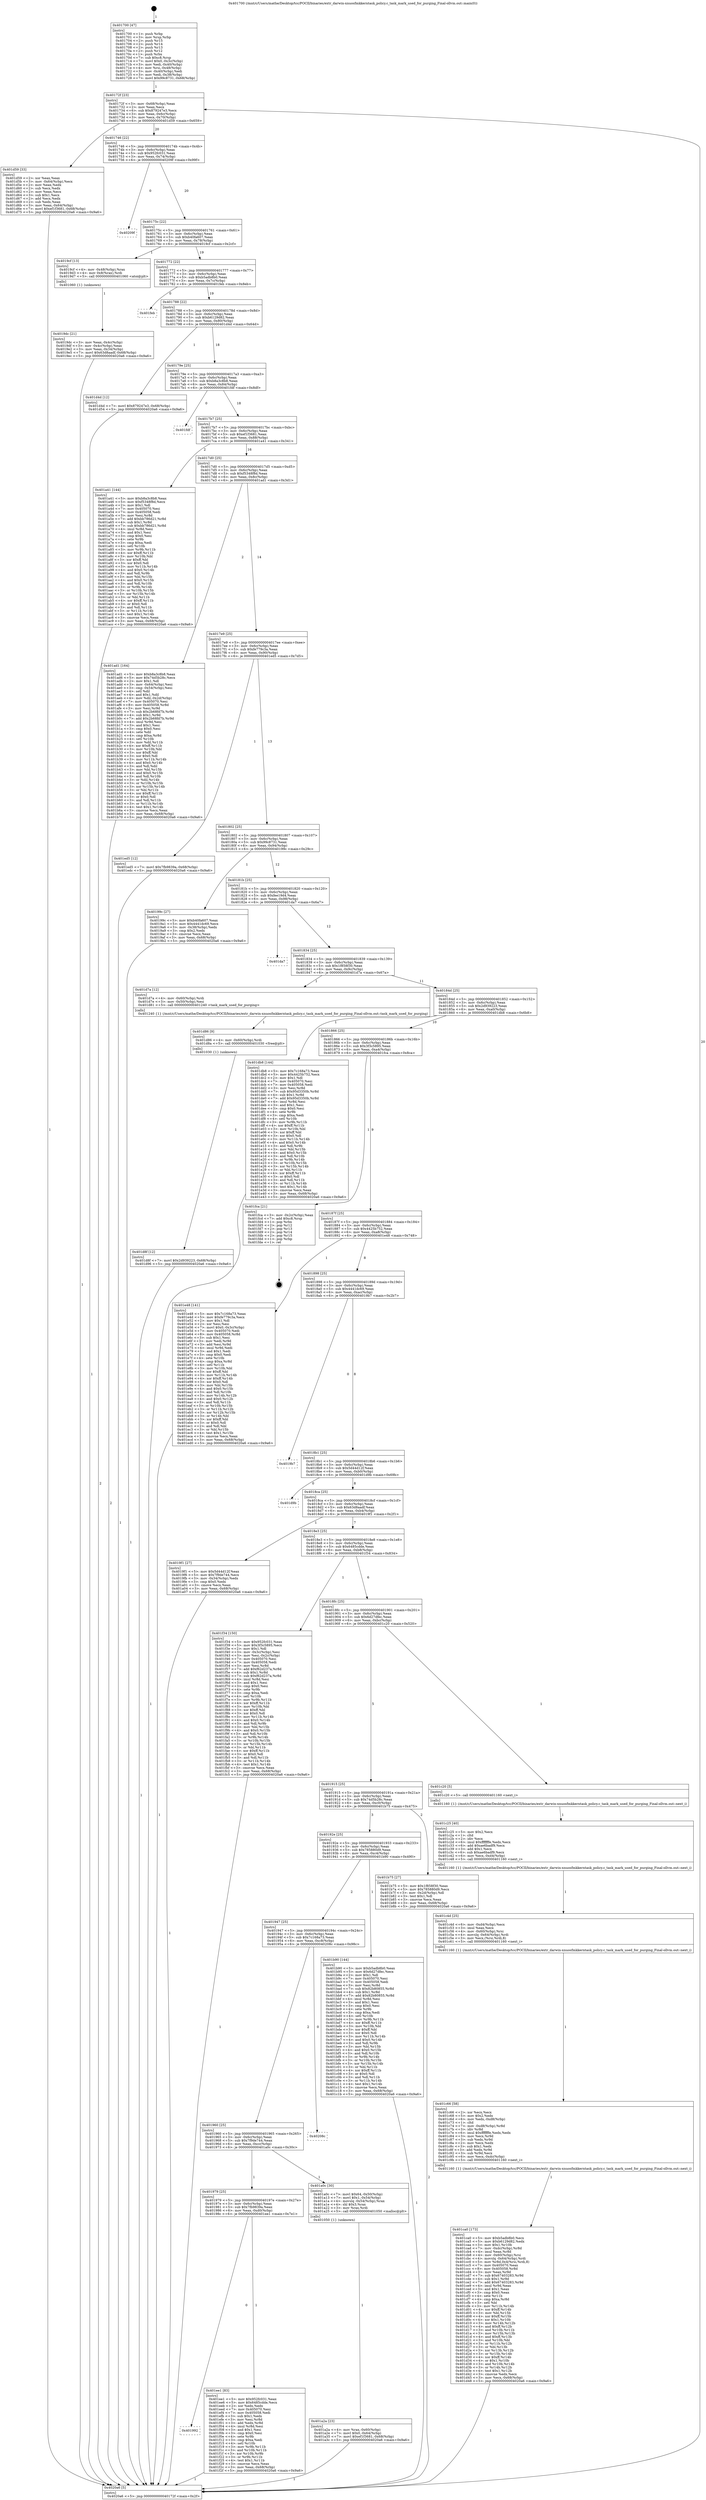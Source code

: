 digraph "0x401700" {
  label = "0x401700 (/mnt/c/Users/mathe/Desktop/tcc/POCII/binaries/extr_darwin-xnuosfmkkerntask_policy.c_task_mark_used_for_purging_Final-ollvm.out::main(0))"
  labelloc = "t"
  node[shape=record]

  Entry [label="",width=0.3,height=0.3,shape=circle,fillcolor=black,style=filled]
  "0x40172f" [label="{
     0x40172f [23]\l
     | [instrs]\l
     &nbsp;&nbsp;0x40172f \<+3\>: mov -0x68(%rbp),%eax\l
     &nbsp;&nbsp;0x401732 \<+2\>: mov %eax,%ecx\l
     &nbsp;&nbsp;0x401734 \<+6\>: sub $0x879247e3,%ecx\l
     &nbsp;&nbsp;0x40173a \<+3\>: mov %eax,-0x6c(%rbp)\l
     &nbsp;&nbsp;0x40173d \<+3\>: mov %ecx,-0x70(%rbp)\l
     &nbsp;&nbsp;0x401740 \<+6\>: je 0000000000401d59 \<main+0x659\>\l
  }"]
  "0x401d59" [label="{
     0x401d59 [33]\l
     | [instrs]\l
     &nbsp;&nbsp;0x401d59 \<+2\>: xor %eax,%eax\l
     &nbsp;&nbsp;0x401d5b \<+3\>: mov -0x64(%rbp),%ecx\l
     &nbsp;&nbsp;0x401d5e \<+2\>: mov %eax,%edx\l
     &nbsp;&nbsp;0x401d60 \<+2\>: sub %ecx,%edx\l
     &nbsp;&nbsp;0x401d62 \<+2\>: mov %eax,%ecx\l
     &nbsp;&nbsp;0x401d64 \<+3\>: sub $0x1,%ecx\l
     &nbsp;&nbsp;0x401d67 \<+2\>: add %ecx,%edx\l
     &nbsp;&nbsp;0x401d69 \<+2\>: sub %edx,%eax\l
     &nbsp;&nbsp;0x401d6b \<+3\>: mov %eax,-0x64(%rbp)\l
     &nbsp;&nbsp;0x401d6e \<+7\>: movl $0xef1f3681,-0x68(%rbp)\l
     &nbsp;&nbsp;0x401d75 \<+5\>: jmp 00000000004020a6 \<main+0x9a6\>\l
  }"]
  "0x401746" [label="{
     0x401746 [22]\l
     | [instrs]\l
     &nbsp;&nbsp;0x401746 \<+5\>: jmp 000000000040174b \<main+0x4b\>\l
     &nbsp;&nbsp;0x40174b \<+3\>: mov -0x6c(%rbp),%eax\l
     &nbsp;&nbsp;0x40174e \<+5\>: sub $0x952fc031,%eax\l
     &nbsp;&nbsp;0x401753 \<+3\>: mov %eax,-0x74(%rbp)\l
     &nbsp;&nbsp;0x401756 \<+6\>: je 000000000040209f \<main+0x99f\>\l
  }"]
  Exit [label="",width=0.3,height=0.3,shape=circle,fillcolor=black,style=filled,peripheries=2]
  "0x40209f" [label="{
     0x40209f\l
  }", style=dashed]
  "0x40175c" [label="{
     0x40175c [22]\l
     | [instrs]\l
     &nbsp;&nbsp;0x40175c \<+5\>: jmp 0000000000401761 \<main+0x61\>\l
     &nbsp;&nbsp;0x401761 \<+3\>: mov -0x6c(%rbp),%eax\l
     &nbsp;&nbsp;0x401764 \<+5\>: sub $0xb40fa607,%eax\l
     &nbsp;&nbsp;0x401769 \<+3\>: mov %eax,-0x78(%rbp)\l
     &nbsp;&nbsp;0x40176c \<+6\>: je 00000000004019cf \<main+0x2cf\>\l
  }"]
  "0x401992" [label="{
     0x401992\l
  }", style=dashed]
  "0x4019cf" [label="{
     0x4019cf [13]\l
     | [instrs]\l
     &nbsp;&nbsp;0x4019cf \<+4\>: mov -0x48(%rbp),%rax\l
     &nbsp;&nbsp;0x4019d3 \<+4\>: mov 0x8(%rax),%rdi\l
     &nbsp;&nbsp;0x4019d7 \<+5\>: call 0000000000401060 \<atoi@plt\>\l
     | [calls]\l
     &nbsp;&nbsp;0x401060 \{1\} (unknown)\l
  }"]
  "0x401772" [label="{
     0x401772 [22]\l
     | [instrs]\l
     &nbsp;&nbsp;0x401772 \<+5\>: jmp 0000000000401777 \<main+0x77\>\l
     &nbsp;&nbsp;0x401777 \<+3\>: mov -0x6c(%rbp),%eax\l
     &nbsp;&nbsp;0x40177a \<+5\>: sub $0xb5adb8b0,%eax\l
     &nbsp;&nbsp;0x40177f \<+3\>: mov %eax,-0x7c(%rbp)\l
     &nbsp;&nbsp;0x401782 \<+6\>: je 0000000000401feb \<main+0x8eb\>\l
  }"]
  "0x401ee1" [label="{
     0x401ee1 [83]\l
     | [instrs]\l
     &nbsp;&nbsp;0x401ee1 \<+5\>: mov $0x952fc031,%eax\l
     &nbsp;&nbsp;0x401ee6 \<+5\>: mov $0x6485cdde,%ecx\l
     &nbsp;&nbsp;0x401eeb \<+2\>: xor %edx,%edx\l
     &nbsp;&nbsp;0x401eed \<+7\>: mov 0x405070,%esi\l
     &nbsp;&nbsp;0x401ef4 \<+7\>: mov 0x405058,%edi\l
     &nbsp;&nbsp;0x401efb \<+3\>: sub $0x1,%edx\l
     &nbsp;&nbsp;0x401efe \<+3\>: mov %esi,%r8d\l
     &nbsp;&nbsp;0x401f01 \<+3\>: add %edx,%r8d\l
     &nbsp;&nbsp;0x401f04 \<+4\>: imul %r8d,%esi\l
     &nbsp;&nbsp;0x401f08 \<+3\>: and $0x1,%esi\l
     &nbsp;&nbsp;0x401f0b \<+3\>: cmp $0x0,%esi\l
     &nbsp;&nbsp;0x401f0e \<+4\>: sete %r9b\l
     &nbsp;&nbsp;0x401f12 \<+3\>: cmp $0xa,%edi\l
     &nbsp;&nbsp;0x401f15 \<+4\>: setl %r10b\l
     &nbsp;&nbsp;0x401f19 \<+3\>: mov %r9b,%r11b\l
     &nbsp;&nbsp;0x401f1c \<+3\>: and %r10b,%r11b\l
     &nbsp;&nbsp;0x401f1f \<+3\>: xor %r10b,%r9b\l
     &nbsp;&nbsp;0x401f22 \<+3\>: or %r9b,%r11b\l
     &nbsp;&nbsp;0x401f25 \<+4\>: test $0x1,%r11b\l
     &nbsp;&nbsp;0x401f29 \<+3\>: cmovne %ecx,%eax\l
     &nbsp;&nbsp;0x401f2c \<+3\>: mov %eax,-0x68(%rbp)\l
     &nbsp;&nbsp;0x401f2f \<+5\>: jmp 00000000004020a6 \<main+0x9a6\>\l
  }"]
  "0x401feb" [label="{
     0x401feb\l
  }", style=dashed]
  "0x401788" [label="{
     0x401788 [22]\l
     | [instrs]\l
     &nbsp;&nbsp;0x401788 \<+5\>: jmp 000000000040178d \<main+0x8d\>\l
     &nbsp;&nbsp;0x40178d \<+3\>: mov -0x6c(%rbp),%eax\l
     &nbsp;&nbsp;0x401790 \<+5\>: sub $0xb6129d82,%eax\l
     &nbsp;&nbsp;0x401795 \<+3\>: mov %eax,-0x80(%rbp)\l
     &nbsp;&nbsp;0x401798 \<+6\>: je 0000000000401d4d \<main+0x64d\>\l
  }"]
  "0x401d8f" [label="{
     0x401d8f [12]\l
     | [instrs]\l
     &nbsp;&nbsp;0x401d8f \<+7\>: movl $0x2d939223,-0x68(%rbp)\l
     &nbsp;&nbsp;0x401d96 \<+5\>: jmp 00000000004020a6 \<main+0x9a6\>\l
  }"]
  "0x401d4d" [label="{
     0x401d4d [12]\l
     | [instrs]\l
     &nbsp;&nbsp;0x401d4d \<+7\>: movl $0x879247e3,-0x68(%rbp)\l
     &nbsp;&nbsp;0x401d54 \<+5\>: jmp 00000000004020a6 \<main+0x9a6\>\l
  }"]
  "0x40179e" [label="{
     0x40179e [25]\l
     | [instrs]\l
     &nbsp;&nbsp;0x40179e \<+5\>: jmp 00000000004017a3 \<main+0xa3\>\l
     &nbsp;&nbsp;0x4017a3 \<+3\>: mov -0x6c(%rbp),%eax\l
     &nbsp;&nbsp;0x4017a6 \<+5\>: sub $0xb8a3c8b8,%eax\l
     &nbsp;&nbsp;0x4017ab \<+6\>: mov %eax,-0x84(%rbp)\l
     &nbsp;&nbsp;0x4017b1 \<+6\>: je 0000000000401fdf \<main+0x8df\>\l
  }"]
  "0x401d86" [label="{
     0x401d86 [9]\l
     | [instrs]\l
     &nbsp;&nbsp;0x401d86 \<+4\>: mov -0x60(%rbp),%rdi\l
     &nbsp;&nbsp;0x401d8a \<+5\>: call 0000000000401030 \<free@plt\>\l
     | [calls]\l
     &nbsp;&nbsp;0x401030 \{1\} (unknown)\l
  }"]
  "0x401fdf" [label="{
     0x401fdf\l
  }", style=dashed]
  "0x4017b7" [label="{
     0x4017b7 [25]\l
     | [instrs]\l
     &nbsp;&nbsp;0x4017b7 \<+5\>: jmp 00000000004017bc \<main+0xbc\>\l
     &nbsp;&nbsp;0x4017bc \<+3\>: mov -0x6c(%rbp),%eax\l
     &nbsp;&nbsp;0x4017bf \<+5\>: sub $0xef1f3681,%eax\l
     &nbsp;&nbsp;0x4017c4 \<+6\>: mov %eax,-0x88(%rbp)\l
     &nbsp;&nbsp;0x4017ca \<+6\>: je 0000000000401a41 \<main+0x341\>\l
  }"]
  "0x401ca0" [label="{
     0x401ca0 [173]\l
     | [instrs]\l
     &nbsp;&nbsp;0x401ca0 \<+5\>: mov $0xb5adb8b0,%ecx\l
     &nbsp;&nbsp;0x401ca5 \<+5\>: mov $0xb6129d82,%edx\l
     &nbsp;&nbsp;0x401caa \<+3\>: mov $0x1,%r10b\l
     &nbsp;&nbsp;0x401cad \<+7\>: mov -0xdc(%rbp),%r8d\l
     &nbsp;&nbsp;0x401cb4 \<+4\>: imul %eax,%r8d\l
     &nbsp;&nbsp;0x401cb8 \<+4\>: mov -0x60(%rbp),%rsi\l
     &nbsp;&nbsp;0x401cbc \<+4\>: movslq -0x64(%rbp),%rdi\l
     &nbsp;&nbsp;0x401cc0 \<+5\>: mov %r8d,0x4(%rsi,%rdi,8)\l
     &nbsp;&nbsp;0x401cc5 \<+7\>: mov 0x405070,%eax\l
     &nbsp;&nbsp;0x401ccc \<+8\>: mov 0x405058,%r8d\l
     &nbsp;&nbsp;0x401cd4 \<+3\>: mov %eax,%r9d\l
     &nbsp;&nbsp;0x401cd7 \<+7\>: sub $0x67403283,%r9d\l
     &nbsp;&nbsp;0x401cde \<+4\>: sub $0x1,%r9d\l
     &nbsp;&nbsp;0x401ce2 \<+7\>: add $0x67403283,%r9d\l
     &nbsp;&nbsp;0x401ce9 \<+4\>: imul %r9d,%eax\l
     &nbsp;&nbsp;0x401ced \<+3\>: and $0x1,%eax\l
     &nbsp;&nbsp;0x401cf0 \<+3\>: cmp $0x0,%eax\l
     &nbsp;&nbsp;0x401cf3 \<+4\>: sete %r11b\l
     &nbsp;&nbsp;0x401cf7 \<+4\>: cmp $0xa,%r8d\l
     &nbsp;&nbsp;0x401cfb \<+3\>: setl %bl\l
     &nbsp;&nbsp;0x401cfe \<+3\>: mov %r11b,%r14b\l
     &nbsp;&nbsp;0x401d01 \<+4\>: xor $0xff,%r14b\l
     &nbsp;&nbsp;0x401d05 \<+3\>: mov %bl,%r15b\l
     &nbsp;&nbsp;0x401d08 \<+4\>: xor $0xff,%r15b\l
     &nbsp;&nbsp;0x401d0c \<+4\>: xor $0x1,%r10b\l
     &nbsp;&nbsp;0x401d10 \<+3\>: mov %r14b,%r12b\l
     &nbsp;&nbsp;0x401d13 \<+4\>: and $0xff,%r12b\l
     &nbsp;&nbsp;0x401d17 \<+3\>: and %r10b,%r11b\l
     &nbsp;&nbsp;0x401d1a \<+3\>: mov %r15b,%r13b\l
     &nbsp;&nbsp;0x401d1d \<+4\>: and $0xff,%r13b\l
     &nbsp;&nbsp;0x401d21 \<+3\>: and %r10b,%bl\l
     &nbsp;&nbsp;0x401d24 \<+3\>: or %r11b,%r12b\l
     &nbsp;&nbsp;0x401d27 \<+3\>: or %bl,%r13b\l
     &nbsp;&nbsp;0x401d2a \<+3\>: xor %r13b,%r12b\l
     &nbsp;&nbsp;0x401d2d \<+3\>: or %r15b,%r14b\l
     &nbsp;&nbsp;0x401d30 \<+4\>: xor $0xff,%r14b\l
     &nbsp;&nbsp;0x401d34 \<+4\>: or $0x1,%r10b\l
     &nbsp;&nbsp;0x401d38 \<+3\>: and %r10b,%r14b\l
     &nbsp;&nbsp;0x401d3b \<+3\>: or %r14b,%r12b\l
     &nbsp;&nbsp;0x401d3e \<+4\>: test $0x1,%r12b\l
     &nbsp;&nbsp;0x401d42 \<+3\>: cmovne %edx,%ecx\l
     &nbsp;&nbsp;0x401d45 \<+3\>: mov %ecx,-0x68(%rbp)\l
     &nbsp;&nbsp;0x401d48 \<+5\>: jmp 00000000004020a6 \<main+0x9a6\>\l
  }"]
  "0x401a41" [label="{
     0x401a41 [144]\l
     | [instrs]\l
     &nbsp;&nbsp;0x401a41 \<+5\>: mov $0xb8a3c8b8,%eax\l
     &nbsp;&nbsp;0x401a46 \<+5\>: mov $0xf5348f8d,%ecx\l
     &nbsp;&nbsp;0x401a4b \<+2\>: mov $0x1,%dl\l
     &nbsp;&nbsp;0x401a4d \<+7\>: mov 0x405070,%esi\l
     &nbsp;&nbsp;0x401a54 \<+7\>: mov 0x405058,%edi\l
     &nbsp;&nbsp;0x401a5b \<+3\>: mov %esi,%r8d\l
     &nbsp;&nbsp;0x401a5e \<+7\>: add $0xbb786d21,%r8d\l
     &nbsp;&nbsp;0x401a65 \<+4\>: sub $0x1,%r8d\l
     &nbsp;&nbsp;0x401a69 \<+7\>: sub $0xbb786d21,%r8d\l
     &nbsp;&nbsp;0x401a70 \<+4\>: imul %r8d,%esi\l
     &nbsp;&nbsp;0x401a74 \<+3\>: and $0x1,%esi\l
     &nbsp;&nbsp;0x401a77 \<+3\>: cmp $0x0,%esi\l
     &nbsp;&nbsp;0x401a7a \<+4\>: sete %r9b\l
     &nbsp;&nbsp;0x401a7e \<+3\>: cmp $0xa,%edi\l
     &nbsp;&nbsp;0x401a81 \<+4\>: setl %r10b\l
     &nbsp;&nbsp;0x401a85 \<+3\>: mov %r9b,%r11b\l
     &nbsp;&nbsp;0x401a88 \<+4\>: xor $0xff,%r11b\l
     &nbsp;&nbsp;0x401a8c \<+3\>: mov %r10b,%bl\l
     &nbsp;&nbsp;0x401a8f \<+3\>: xor $0xff,%bl\l
     &nbsp;&nbsp;0x401a92 \<+3\>: xor $0x0,%dl\l
     &nbsp;&nbsp;0x401a95 \<+3\>: mov %r11b,%r14b\l
     &nbsp;&nbsp;0x401a98 \<+4\>: and $0x0,%r14b\l
     &nbsp;&nbsp;0x401a9c \<+3\>: and %dl,%r9b\l
     &nbsp;&nbsp;0x401a9f \<+3\>: mov %bl,%r15b\l
     &nbsp;&nbsp;0x401aa2 \<+4\>: and $0x0,%r15b\l
     &nbsp;&nbsp;0x401aa6 \<+3\>: and %dl,%r10b\l
     &nbsp;&nbsp;0x401aa9 \<+3\>: or %r9b,%r14b\l
     &nbsp;&nbsp;0x401aac \<+3\>: or %r10b,%r15b\l
     &nbsp;&nbsp;0x401aaf \<+3\>: xor %r15b,%r14b\l
     &nbsp;&nbsp;0x401ab2 \<+3\>: or %bl,%r11b\l
     &nbsp;&nbsp;0x401ab5 \<+4\>: xor $0xff,%r11b\l
     &nbsp;&nbsp;0x401ab9 \<+3\>: or $0x0,%dl\l
     &nbsp;&nbsp;0x401abc \<+3\>: and %dl,%r11b\l
     &nbsp;&nbsp;0x401abf \<+3\>: or %r11b,%r14b\l
     &nbsp;&nbsp;0x401ac2 \<+4\>: test $0x1,%r14b\l
     &nbsp;&nbsp;0x401ac6 \<+3\>: cmovne %ecx,%eax\l
     &nbsp;&nbsp;0x401ac9 \<+3\>: mov %eax,-0x68(%rbp)\l
     &nbsp;&nbsp;0x401acc \<+5\>: jmp 00000000004020a6 \<main+0x9a6\>\l
  }"]
  "0x4017d0" [label="{
     0x4017d0 [25]\l
     | [instrs]\l
     &nbsp;&nbsp;0x4017d0 \<+5\>: jmp 00000000004017d5 \<main+0xd5\>\l
     &nbsp;&nbsp;0x4017d5 \<+3\>: mov -0x6c(%rbp),%eax\l
     &nbsp;&nbsp;0x4017d8 \<+5\>: sub $0xf5348f8d,%eax\l
     &nbsp;&nbsp;0x4017dd \<+6\>: mov %eax,-0x8c(%rbp)\l
     &nbsp;&nbsp;0x4017e3 \<+6\>: je 0000000000401ad1 \<main+0x3d1\>\l
  }"]
  "0x401c66" [label="{
     0x401c66 [58]\l
     | [instrs]\l
     &nbsp;&nbsp;0x401c66 \<+2\>: xor %ecx,%ecx\l
     &nbsp;&nbsp;0x401c68 \<+5\>: mov $0x2,%edx\l
     &nbsp;&nbsp;0x401c6d \<+6\>: mov %edx,-0xd8(%rbp)\l
     &nbsp;&nbsp;0x401c73 \<+1\>: cltd\l
     &nbsp;&nbsp;0x401c74 \<+7\>: mov -0xd8(%rbp),%r8d\l
     &nbsp;&nbsp;0x401c7b \<+3\>: idiv %r8d\l
     &nbsp;&nbsp;0x401c7e \<+6\>: imul $0xfffffffe,%edx,%edx\l
     &nbsp;&nbsp;0x401c84 \<+3\>: mov %ecx,%r9d\l
     &nbsp;&nbsp;0x401c87 \<+3\>: sub %edx,%r9d\l
     &nbsp;&nbsp;0x401c8a \<+2\>: mov %ecx,%edx\l
     &nbsp;&nbsp;0x401c8c \<+3\>: sub $0x1,%edx\l
     &nbsp;&nbsp;0x401c8f \<+3\>: add %edx,%r9d\l
     &nbsp;&nbsp;0x401c92 \<+3\>: sub %r9d,%ecx\l
     &nbsp;&nbsp;0x401c95 \<+6\>: mov %ecx,-0xdc(%rbp)\l
     &nbsp;&nbsp;0x401c9b \<+5\>: call 0000000000401160 \<next_i\>\l
     | [calls]\l
     &nbsp;&nbsp;0x401160 \{1\} (/mnt/c/Users/mathe/Desktop/tcc/POCII/binaries/extr_darwin-xnuosfmkkerntask_policy.c_task_mark_used_for_purging_Final-ollvm.out::next_i)\l
  }"]
  "0x401ad1" [label="{
     0x401ad1 [164]\l
     | [instrs]\l
     &nbsp;&nbsp;0x401ad1 \<+5\>: mov $0xb8a3c8b8,%eax\l
     &nbsp;&nbsp;0x401ad6 \<+5\>: mov $0x74d5b28c,%ecx\l
     &nbsp;&nbsp;0x401adb \<+2\>: mov $0x1,%dl\l
     &nbsp;&nbsp;0x401add \<+3\>: mov -0x64(%rbp),%esi\l
     &nbsp;&nbsp;0x401ae0 \<+3\>: cmp -0x54(%rbp),%esi\l
     &nbsp;&nbsp;0x401ae3 \<+4\>: setl %dil\l
     &nbsp;&nbsp;0x401ae7 \<+4\>: and $0x1,%dil\l
     &nbsp;&nbsp;0x401aeb \<+4\>: mov %dil,-0x2d(%rbp)\l
     &nbsp;&nbsp;0x401aef \<+7\>: mov 0x405070,%esi\l
     &nbsp;&nbsp;0x401af6 \<+8\>: mov 0x405058,%r8d\l
     &nbsp;&nbsp;0x401afe \<+3\>: mov %esi,%r9d\l
     &nbsp;&nbsp;0x401b01 \<+7\>: sub $0x2b68fd7b,%r9d\l
     &nbsp;&nbsp;0x401b08 \<+4\>: sub $0x1,%r9d\l
     &nbsp;&nbsp;0x401b0c \<+7\>: add $0x2b68fd7b,%r9d\l
     &nbsp;&nbsp;0x401b13 \<+4\>: imul %r9d,%esi\l
     &nbsp;&nbsp;0x401b17 \<+3\>: and $0x1,%esi\l
     &nbsp;&nbsp;0x401b1a \<+3\>: cmp $0x0,%esi\l
     &nbsp;&nbsp;0x401b1d \<+4\>: sete %dil\l
     &nbsp;&nbsp;0x401b21 \<+4\>: cmp $0xa,%r8d\l
     &nbsp;&nbsp;0x401b25 \<+4\>: setl %r10b\l
     &nbsp;&nbsp;0x401b29 \<+3\>: mov %dil,%r11b\l
     &nbsp;&nbsp;0x401b2c \<+4\>: xor $0xff,%r11b\l
     &nbsp;&nbsp;0x401b30 \<+3\>: mov %r10b,%bl\l
     &nbsp;&nbsp;0x401b33 \<+3\>: xor $0xff,%bl\l
     &nbsp;&nbsp;0x401b36 \<+3\>: xor $0x0,%dl\l
     &nbsp;&nbsp;0x401b39 \<+3\>: mov %r11b,%r14b\l
     &nbsp;&nbsp;0x401b3c \<+4\>: and $0x0,%r14b\l
     &nbsp;&nbsp;0x401b40 \<+3\>: and %dl,%dil\l
     &nbsp;&nbsp;0x401b43 \<+3\>: mov %bl,%r15b\l
     &nbsp;&nbsp;0x401b46 \<+4\>: and $0x0,%r15b\l
     &nbsp;&nbsp;0x401b4a \<+3\>: and %dl,%r10b\l
     &nbsp;&nbsp;0x401b4d \<+3\>: or %dil,%r14b\l
     &nbsp;&nbsp;0x401b50 \<+3\>: or %r10b,%r15b\l
     &nbsp;&nbsp;0x401b53 \<+3\>: xor %r15b,%r14b\l
     &nbsp;&nbsp;0x401b56 \<+3\>: or %bl,%r11b\l
     &nbsp;&nbsp;0x401b59 \<+4\>: xor $0xff,%r11b\l
     &nbsp;&nbsp;0x401b5d \<+3\>: or $0x0,%dl\l
     &nbsp;&nbsp;0x401b60 \<+3\>: and %dl,%r11b\l
     &nbsp;&nbsp;0x401b63 \<+3\>: or %r11b,%r14b\l
     &nbsp;&nbsp;0x401b66 \<+4\>: test $0x1,%r14b\l
     &nbsp;&nbsp;0x401b6a \<+3\>: cmovne %ecx,%eax\l
     &nbsp;&nbsp;0x401b6d \<+3\>: mov %eax,-0x68(%rbp)\l
     &nbsp;&nbsp;0x401b70 \<+5\>: jmp 00000000004020a6 \<main+0x9a6\>\l
  }"]
  "0x4017e9" [label="{
     0x4017e9 [25]\l
     | [instrs]\l
     &nbsp;&nbsp;0x4017e9 \<+5\>: jmp 00000000004017ee \<main+0xee\>\l
     &nbsp;&nbsp;0x4017ee \<+3\>: mov -0x6c(%rbp),%eax\l
     &nbsp;&nbsp;0x4017f1 \<+5\>: sub $0xfe779c3a,%eax\l
     &nbsp;&nbsp;0x4017f6 \<+6\>: mov %eax,-0x90(%rbp)\l
     &nbsp;&nbsp;0x4017fc \<+6\>: je 0000000000401ed5 \<main+0x7d5\>\l
  }"]
  "0x401c4d" [label="{
     0x401c4d [25]\l
     | [instrs]\l
     &nbsp;&nbsp;0x401c4d \<+6\>: mov -0xd4(%rbp),%ecx\l
     &nbsp;&nbsp;0x401c53 \<+3\>: imul %eax,%ecx\l
     &nbsp;&nbsp;0x401c56 \<+4\>: mov -0x60(%rbp),%rsi\l
     &nbsp;&nbsp;0x401c5a \<+4\>: movslq -0x64(%rbp),%rdi\l
     &nbsp;&nbsp;0x401c5e \<+3\>: mov %ecx,(%rsi,%rdi,8)\l
     &nbsp;&nbsp;0x401c61 \<+5\>: call 0000000000401160 \<next_i\>\l
     | [calls]\l
     &nbsp;&nbsp;0x401160 \{1\} (/mnt/c/Users/mathe/Desktop/tcc/POCII/binaries/extr_darwin-xnuosfmkkerntask_policy.c_task_mark_used_for_purging_Final-ollvm.out::next_i)\l
  }"]
  "0x401ed5" [label="{
     0x401ed5 [12]\l
     | [instrs]\l
     &nbsp;&nbsp;0x401ed5 \<+7\>: movl $0x7fb9839a,-0x68(%rbp)\l
     &nbsp;&nbsp;0x401edc \<+5\>: jmp 00000000004020a6 \<main+0x9a6\>\l
  }"]
  "0x401802" [label="{
     0x401802 [25]\l
     | [instrs]\l
     &nbsp;&nbsp;0x401802 \<+5\>: jmp 0000000000401807 \<main+0x107\>\l
     &nbsp;&nbsp;0x401807 \<+3\>: mov -0x6c(%rbp),%eax\l
     &nbsp;&nbsp;0x40180a \<+5\>: sub $0x99c8731,%eax\l
     &nbsp;&nbsp;0x40180f \<+6\>: mov %eax,-0x94(%rbp)\l
     &nbsp;&nbsp;0x401815 \<+6\>: je 000000000040199c \<main+0x29c\>\l
  }"]
  "0x401c25" [label="{
     0x401c25 [40]\l
     | [instrs]\l
     &nbsp;&nbsp;0x401c25 \<+5\>: mov $0x2,%ecx\l
     &nbsp;&nbsp;0x401c2a \<+1\>: cltd\l
     &nbsp;&nbsp;0x401c2b \<+2\>: idiv %ecx\l
     &nbsp;&nbsp;0x401c2d \<+6\>: imul $0xfffffffe,%edx,%ecx\l
     &nbsp;&nbsp;0x401c33 \<+6\>: add $0xae6badf9,%ecx\l
     &nbsp;&nbsp;0x401c39 \<+3\>: add $0x1,%ecx\l
     &nbsp;&nbsp;0x401c3c \<+6\>: sub $0xae6badf9,%ecx\l
     &nbsp;&nbsp;0x401c42 \<+6\>: mov %ecx,-0xd4(%rbp)\l
     &nbsp;&nbsp;0x401c48 \<+5\>: call 0000000000401160 \<next_i\>\l
     | [calls]\l
     &nbsp;&nbsp;0x401160 \{1\} (/mnt/c/Users/mathe/Desktop/tcc/POCII/binaries/extr_darwin-xnuosfmkkerntask_policy.c_task_mark_used_for_purging_Final-ollvm.out::next_i)\l
  }"]
  "0x40199c" [label="{
     0x40199c [27]\l
     | [instrs]\l
     &nbsp;&nbsp;0x40199c \<+5\>: mov $0xb40fa607,%eax\l
     &nbsp;&nbsp;0x4019a1 \<+5\>: mov $0x4441dc69,%ecx\l
     &nbsp;&nbsp;0x4019a6 \<+3\>: mov -0x38(%rbp),%edx\l
     &nbsp;&nbsp;0x4019a9 \<+3\>: cmp $0x2,%edx\l
     &nbsp;&nbsp;0x4019ac \<+3\>: cmovne %ecx,%eax\l
     &nbsp;&nbsp;0x4019af \<+3\>: mov %eax,-0x68(%rbp)\l
     &nbsp;&nbsp;0x4019b2 \<+5\>: jmp 00000000004020a6 \<main+0x9a6\>\l
  }"]
  "0x40181b" [label="{
     0x40181b [25]\l
     | [instrs]\l
     &nbsp;&nbsp;0x40181b \<+5\>: jmp 0000000000401820 \<main+0x120\>\l
     &nbsp;&nbsp;0x401820 \<+3\>: mov -0x6c(%rbp),%eax\l
     &nbsp;&nbsp;0x401823 \<+5\>: sub $0xfee19d4,%eax\l
     &nbsp;&nbsp;0x401828 \<+6\>: mov %eax,-0x98(%rbp)\l
     &nbsp;&nbsp;0x40182e \<+6\>: je 0000000000401da7 \<main+0x6a7\>\l
  }"]
  "0x4020a6" [label="{
     0x4020a6 [5]\l
     | [instrs]\l
     &nbsp;&nbsp;0x4020a6 \<+5\>: jmp 000000000040172f \<main+0x2f\>\l
  }"]
  "0x401700" [label="{
     0x401700 [47]\l
     | [instrs]\l
     &nbsp;&nbsp;0x401700 \<+1\>: push %rbp\l
     &nbsp;&nbsp;0x401701 \<+3\>: mov %rsp,%rbp\l
     &nbsp;&nbsp;0x401704 \<+2\>: push %r15\l
     &nbsp;&nbsp;0x401706 \<+2\>: push %r14\l
     &nbsp;&nbsp;0x401708 \<+2\>: push %r13\l
     &nbsp;&nbsp;0x40170a \<+2\>: push %r12\l
     &nbsp;&nbsp;0x40170c \<+1\>: push %rbx\l
     &nbsp;&nbsp;0x40170d \<+7\>: sub $0xc8,%rsp\l
     &nbsp;&nbsp;0x401714 \<+7\>: movl $0x0,-0x3c(%rbp)\l
     &nbsp;&nbsp;0x40171b \<+3\>: mov %edi,-0x40(%rbp)\l
     &nbsp;&nbsp;0x40171e \<+4\>: mov %rsi,-0x48(%rbp)\l
     &nbsp;&nbsp;0x401722 \<+3\>: mov -0x40(%rbp),%edi\l
     &nbsp;&nbsp;0x401725 \<+3\>: mov %edi,-0x38(%rbp)\l
     &nbsp;&nbsp;0x401728 \<+7\>: movl $0x99c8731,-0x68(%rbp)\l
  }"]
  "0x4019dc" [label="{
     0x4019dc [21]\l
     | [instrs]\l
     &nbsp;&nbsp;0x4019dc \<+3\>: mov %eax,-0x4c(%rbp)\l
     &nbsp;&nbsp;0x4019df \<+3\>: mov -0x4c(%rbp),%eax\l
     &nbsp;&nbsp;0x4019e2 \<+3\>: mov %eax,-0x34(%rbp)\l
     &nbsp;&nbsp;0x4019e5 \<+7\>: movl $0x63d8aadf,-0x68(%rbp)\l
     &nbsp;&nbsp;0x4019ec \<+5\>: jmp 00000000004020a6 \<main+0x9a6\>\l
  }"]
  "0x401a2a" [label="{
     0x401a2a [23]\l
     | [instrs]\l
     &nbsp;&nbsp;0x401a2a \<+4\>: mov %rax,-0x60(%rbp)\l
     &nbsp;&nbsp;0x401a2e \<+7\>: movl $0x0,-0x64(%rbp)\l
     &nbsp;&nbsp;0x401a35 \<+7\>: movl $0xef1f3681,-0x68(%rbp)\l
     &nbsp;&nbsp;0x401a3c \<+5\>: jmp 00000000004020a6 \<main+0x9a6\>\l
  }"]
  "0x401da7" [label="{
     0x401da7\l
  }", style=dashed]
  "0x401834" [label="{
     0x401834 [25]\l
     | [instrs]\l
     &nbsp;&nbsp;0x401834 \<+5\>: jmp 0000000000401839 \<main+0x139\>\l
     &nbsp;&nbsp;0x401839 \<+3\>: mov -0x6c(%rbp),%eax\l
     &nbsp;&nbsp;0x40183c \<+5\>: sub $0x1f858f30,%eax\l
     &nbsp;&nbsp;0x401841 \<+6\>: mov %eax,-0x9c(%rbp)\l
     &nbsp;&nbsp;0x401847 \<+6\>: je 0000000000401d7a \<main+0x67a\>\l
  }"]
  "0x401979" [label="{
     0x401979 [25]\l
     | [instrs]\l
     &nbsp;&nbsp;0x401979 \<+5\>: jmp 000000000040197e \<main+0x27e\>\l
     &nbsp;&nbsp;0x40197e \<+3\>: mov -0x6c(%rbp),%eax\l
     &nbsp;&nbsp;0x401981 \<+5\>: sub $0x7fb9839a,%eax\l
     &nbsp;&nbsp;0x401986 \<+6\>: mov %eax,-0xd0(%rbp)\l
     &nbsp;&nbsp;0x40198c \<+6\>: je 0000000000401ee1 \<main+0x7e1\>\l
  }"]
  "0x401d7a" [label="{
     0x401d7a [12]\l
     | [instrs]\l
     &nbsp;&nbsp;0x401d7a \<+4\>: mov -0x60(%rbp),%rdi\l
     &nbsp;&nbsp;0x401d7e \<+3\>: mov -0x50(%rbp),%esi\l
     &nbsp;&nbsp;0x401d81 \<+5\>: call 0000000000401240 \<task_mark_used_for_purging\>\l
     | [calls]\l
     &nbsp;&nbsp;0x401240 \{1\} (/mnt/c/Users/mathe/Desktop/tcc/POCII/binaries/extr_darwin-xnuosfmkkerntask_policy.c_task_mark_used_for_purging_Final-ollvm.out::task_mark_used_for_purging)\l
  }"]
  "0x40184d" [label="{
     0x40184d [25]\l
     | [instrs]\l
     &nbsp;&nbsp;0x40184d \<+5\>: jmp 0000000000401852 \<main+0x152\>\l
     &nbsp;&nbsp;0x401852 \<+3\>: mov -0x6c(%rbp),%eax\l
     &nbsp;&nbsp;0x401855 \<+5\>: sub $0x2d939223,%eax\l
     &nbsp;&nbsp;0x40185a \<+6\>: mov %eax,-0xa0(%rbp)\l
     &nbsp;&nbsp;0x401860 \<+6\>: je 0000000000401db8 \<main+0x6b8\>\l
  }"]
  "0x401a0c" [label="{
     0x401a0c [30]\l
     | [instrs]\l
     &nbsp;&nbsp;0x401a0c \<+7\>: movl $0x64,-0x50(%rbp)\l
     &nbsp;&nbsp;0x401a13 \<+7\>: movl $0x1,-0x54(%rbp)\l
     &nbsp;&nbsp;0x401a1a \<+4\>: movslq -0x54(%rbp),%rax\l
     &nbsp;&nbsp;0x401a1e \<+4\>: shl $0x3,%rax\l
     &nbsp;&nbsp;0x401a22 \<+3\>: mov %rax,%rdi\l
     &nbsp;&nbsp;0x401a25 \<+5\>: call 0000000000401050 \<malloc@plt\>\l
     | [calls]\l
     &nbsp;&nbsp;0x401050 \{1\} (unknown)\l
  }"]
  "0x401db8" [label="{
     0x401db8 [144]\l
     | [instrs]\l
     &nbsp;&nbsp;0x401db8 \<+5\>: mov $0x7c168a73,%eax\l
     &nbsp;&nbsp;0x401dbd \<+5\>: mov $0x4425b752,%ecx\l
     &nbsp;&nbsp;0x401dc2 \<+2\>: mov $0x1,%dl\l
     &nbsp;&nbsp;0x401dc4 \<+7\>: mov 0x405070,%esi\l
     &nbsp;&nbsp;0x401dcb \<+7\>: mov 0x405058,%edi\l
     &nbsp;&nbsp;0x401dd2 \<+3\>: mov %esi,%r8d\l
     &nbsp;&nbsp;0x401dd5 \<+7\>: sub $0x95d3350b,%r8d\l
     &nbsp;&nbsp;0x401ddc \<+4\>: sub $0x1,%r8d\l
     &nbsp;&nbsp;0x401de0 \<+7\>: add $0x95d3350b,%r8d\l
     &nbsp;&nbsp;0x401de7 \<+4\>: imul %r8d,%esi\l
     &nbsp;&nbsp;0x401deb \<+3\>: and $0x1,%esi\l
     &nbsp;&nbsp;0x401dee \<+3\>: cmp $0x0,%esi\l
     &nbsp;&nbsp;0x401df1 \<+4\>: sete %r9b\l
     &nbsp;&nbsp;0x401df5 \<+3\>: cmp $0xa,%edi\l
     &nbsp;&nbsp;0x401df8 \<+4\>: setl %r10b\l
     &nbsp;&nbsp;0x401dfc \<+3\>: mov %r9b,%r11b\l
     &nbsp;&nbsp;0x401dff \<+4\>: xor $0xff,%r11b\l
     &nbsp;&nbsp;0x401e03 \<+3\>: mov %r10b,%bl\l
     &nbsp;&nbsp;0x401e06 \<+3\>: xor $0xff,%bl\l
     &nbsp;&nbsp;0x401e09 \<+3\>: xor $0x0,%dl\l
     &nbsp;&nbsp;0x401e0c \<+3\>: mov %r11b,%r14b\l
     &nbsp;&nbsp;0x401e0f \<+4\>: and $0x0,%r14b\l
     &nbsp;&nbsp;0x401e13 \<+3\>: and %dl,%r9b\l
     &nbsp;&nbsp;0x401e16 \<+3\>: mov %bl,%r15b\l
     &nbsp;&nbsp;0x401e19 \<+4\>: and $0x0,%r15b\l
     &nbsp;&nbsp;0x401e1d \<+3\>: and %dl,%r10b\l
     &nbsp;&nbsp;0x401e20 \<+3\>: or %r9b,%r14b\l
     &nbsp;&nbsp;0x401e23 \<+3\>: or %r10b,%r15b\l
     &nbsp;&nbsp;0x401e26 \<+3\>: xor %r15b,%r14b\l
     &nbsp;&nbsp;0x401e29 \<+3\>: or %bl,%r11b\l
     &nbsp;&nbsp;0x401e2c \<+4\>: xor $0xff,%r11b\l
     &nbsp;&nbsp;0x401e30 \<+3\>: or $0x0,%dl\l
     &nbsp;&nbsp;0x401e33 \<+3\>: and %dl,%r11b\l
     &nbsp;&nbsp;0x401e36 \<+3\>: or %r11b,%r14b\l
     &nbsp;&nbsp;0x401e39 \<+4\>: test $0x1,%r14b\l
     &nbsp;&nbsp;0x401e3d \<+3\>: cmovne %ecx,%eax\l
     &nbsp;&nbsp;0x401e40 \<+3\>: mov %eax,-0x68(%rbp)\l
     &nbsp;&nbsp;0x401e43 \<+5\>: jmp 00000000004020a6 \<main+0x9a6\>\l
  }"]
  "0x401866" [label="{
     0x401866 [25]\l
     | [instrs]\l
     &nbsp;&nbsp;0x401866 \<+5\>: jmp 000000000040186b \<main+0x16b\>\l
     &nbsp;&nbsp;0x40186b \<+3\>: mov -0x6c(%rbp),%eax\l
     &nbsp;&nbsp;0x40186e \<+5\>: sub $0x3f3c5895,%eax\l
     &nbsp;&nbsp;0x401873 \<+6\>: mov %eax,-0xa4(%rbp)\l
     &nbsp;&nbsp;0x401879 \<+6\>: je 0000000000401fca \<main+0x8ca\>\l
  }"]
  "0x401960" [label="{
     0x401960 [25]\l
     | [instrs]\l
     &nbsp;&nbsp;0x401960 \<+5\>: jmp 0000000000401965 \<main+0x265\>\l
     &nbsp;&nbsp;0x401965 \<+3\>: mov -0x6c(%rbp),%eax\l
     &nbsp;&nbsp;0x401968 \<+5\>: sub $0x7f9de744,%eax\l
     &nbsp;&nbsp;0x40196d \<+6\>: mov %eax,-0xcc(%rbp)\l
     &nbsp;&nbsp;0x401973 \<+6\>: je 0000000000401a0c \<main+0x30c\>\l
  }"]
  "0x401fca" [label="{
     0x401fca [21]\l
     | [instrs]\l
     &nbsp;&nbsp;0x401fca \<+3\>: mov -0x2c(%rbp),%eax\l
     &nbsp;&nbsp;0x401fcd \<+7\>: add $0xc8,%rsp\l
     &nbsp;&nbsp;0x401fd4 \<+1\>: pop %rbx\l
     &nbsp;&nbsp;0x401fd5 \<+2\>: pop %r12\l
     &nbsp;&nbsp;0x401fd7 \<+2\>: pop %r13\l
     &nbsp;&nbsp;0x401fd9 \<+2\>: pop %r14\l
     &nbsp;&nbsp;0x401fdb \<+2\>: pop %r15\l
     &nbsp;&nbsp;0x401fdd \<+1\>: pop %rbp\l
     &nbsp;&nbsp;0x401fde \<+1\>: ret\l
  }"]
  "0x40187f" [label="{
     0x40187f [25]\l
     | [instrs]\l
     &nbsp;&nbsp;0x40187f \<+5\>: jmp 0000000000401884 \<main+0x184\>\l
     &nbsp;&nbsp;0x401884 \<+3\>: mov -0x6c(%rbp),%eax\l
     &nbsp;&nbsp;0x401887 \<+5\>: sub $0x4425b752,%eax\l
     &nbsp;&nbsp;0x40188c \<+6\>: mov %eax,-0xa8(%rbp)\l
     &nbsp;&nbsp;0x401892 \<+6\>: je 0000000000401e48 \<main+0x748\>\l
  }"]
  "0x40208c" [label="{
     0x40208c\l
  }", style=dashed]
  "0x401e48" [label="{
     0x401e48 [141]\l
     | [instrs]\l
     &nbsp;&nbsp;0x401e48 \<+5\>: mov $0x7c168a73,%eax\l
     &nbsp;&nbsp;0x401e4d \<+5\>: mov $0xfe779c3a,%ecx\l
     &nbsp;&nbsp;0x401e52 \<+2\>: mov $0x1,%dl\l
     &nbsp;&nbsp;0x401e54 \<+2\>: xor %esi,%esi\l
     &nbsp;&nbsp;0x401e56 \<+7\>: movl $0x0,-0x3c(%rbp)\l
     &nbsp;&nbsp;0x401e5d \<+7\>: mov 0x405070,%edi\l
     &nbsp;&nbsp;0x401e64 \<+8\>: mov 0x405058,%r8d\l
     &nbsp;&nbsp;0x401e6c \<+3\>: sub $0x1,%esi\l
     &nbsp;&nbsp;0x401e6f \<+3\>: mov %edi,%r9d\l
     &nbsp;&nbsp;0x401e72 \<+3\>: add %esi,%r9d\l
     &nbsp;&nbsp;0x401e75 \<+4\>: imul %r9d,%edi\l
     &nbsp;&nbsp;0x401e79 \<+3\>: and $0x1,%edi\l
     &nbsp;&nbsp;0x401e7c \<+3\>: cmp $0x0,%edi\l
     &nbsp;&nbsp;0x401e7f \<+4\>: sete %r10b\l
     &nbsp;&nbsp;0x401e83 \<+4\>: cmp $0xa,%r8d\l
     &nbsp;&nbsp;0x401e87 \<+4\>: setl %r11b\l
     &nbsp;&nbsp;0x401e8b \<+3\>: mov %r10b,%bl\l
     &nbsp;&nbsp;0x401e8e \<+3\>: xor $0xff,%bl\l
     &nbsp;&nbsp;0x401e91 \<+3\>: mov %r11b,%r14b\l
     &nbsp;&nbsp;0x401e94 \<+4\>: xor $0xff,%r14b\l
     &nbsp;&nbsp;0x401e98 \<+3\>: xor $0x0,%dl\l
     &nbsp;&nbsp;0x401e9b \<+3\>: mov %bl,%r15b\l
     &nbsp;&nbsp;0x401e9e \<+4\>: and $0x0,%r15b\l
     &nbsp;&nbsp;0x401ea2 \<+3\>: and %dl,%r10b\l
     &nbsp;&nbsp;0x401ea5 \<+3\>: mov %r14b,%r12b\l
     &nbsp;&nbsp;0x401ea8 \<+4\>: and $0x0,%r12b\l
     &nbsp;&nbsp;0x401eac \<+3\>: and %dl,%r11b\l
     &nbsp;&nbsp;0x401eaf \<+3\>: or %r10b,%r15b\l
     &nbsp;&nbsp;0x401eb2 \<+3\>: or %r11b,%r12b\l
     &nbsp;&nbsp;0x401eb5 \<+3\>: xor %r12b,%r15b\l
     &nbsp;&nbsp;0x401eb8 \<+3\>: or %r14b,%bl\l
     &nbsp;&nbsp;0x401ebb \<+3\>: xor $0xff,%bl\l
     &nbsp;&nbsp;0x401ebe \<+3\>: or $0x0,%dl\l
     &nbsp;&nbsp;0x401ec1 \<+2\>: and %dl,%bl\l
     &nbsp;&nbsp;0x401ec3 \<+3\>: or %bl,%r15b\l
     &nbsp;&nbsp;0x401ec6 \<+4\>: test $0x1,%r15b\l
     &nbsp;&nbsp;0x401eca \<+3\>: cmovne %ecx,%eax\l
     &nbsp;&nbsp;0x401ecd \<+3\>: mov %eax,-0x68(%rbp)\l
     &nbsp;&nbsp;0x401ed0 \<+5\>: jmp 00000000004020a6 \<main+0x9a6\>\l
  }"]
  "0x401898" [label="{
     0x401898 [25]\l
     | [instrs]\l
     &nbsp;&nbsp;0x401898 \<+5\>: jmp 000000000040189d \<main+0x19d\>\l
     &nbsp;&nbsp;0x40189d \<+3\>: mov -0x6c(%rbp),%eax\l
     &nbsp;&nbsp;0x4018a0 \<+5\>: sub $0x4441dc69,%eax\l
     &nbsp;&nbsp;0x4018a5 \<+6\>: mov %eax,-0xac(%rbp)\l
     &nbsp;&nbsp;0x4018ab \<+6\>: je 00000000004019b7 \<main+0x2b7\>\l
  }"]
  "0x401947" [label="{
     0x401947 [25]\l
     | [instrs]\l
     &nbsp;&nbsp;0x401947 \<+5\>: jmp 000000000040194c \<main+0x24c\>\l
     &nbsp;&nbsp;0x40194c \<+3\>: mov -0x6c(%rbp),%eax\l
     &nbsp;&nbsp;0x40194f \<+5\>: sub $0x7c168a73,%eax\l
     &nbsp;&nbsp;0x401954 \<+6\>: mov %eax,-0xc8(%rbp)\l
     &nbsp;&nbsp;0x40195a \<+6\>: je 000000000040208c \<main+0x98c\>\l
  }"]
  "0x4019b7" [label="{
     0x4019b7\l
  }", style=dashed]
  "0x4018b1" [label="{
     0x4018b1 [25]\l
     | [instrs]\l
     &nbsp;&nbsp;0x4018b1 \<+5\>: jmp 00000000004018b6 \<main+0x1b6\>\l
     &nbsp;&nbsp;0x4018b6 \<+3\>: mov -0x6c(%rbp),%eax\l
     &nbsp;&nbsp;0x4018b9 \<+5\>: sub $0x5d44d12f,%eax\l
     &nbsp;&nbsp;0x4018be \<+6\>: mov %eax,-0xb0(%rbp)\l
     &nbsp;&nbsp;0x4018c4 \<+6\>: je 0000000000401d9b \<main+0x69b\>\l
  }"]
  "0x401b90" [label="{
     0x401b90 [144]\l
     | [instrs]\l
     &nbsp;&nbsp;0x401b90 \<+5\>: mov $0xb5adb8b0,%eax\l
     &nbsp;&nbsp;0x401b95 \<+5\>: mov $0x6d27dfec,%ecx\l
     &nbsp;&nbsp;0x401b9a \<+2\>: mov $0x1,%dl\l
     &nbsp;&nbsp;0x401b9c \<+7\>: mov 0x405070,%esi\l
     &nbsp;&nbsp;0x401ba3 \<+7\>: mov 0x405058,%edi\l
     &nbsp;&nbsp;0x401baa \<+3\>: mov %esi,%r8d\l
     &nbsp;&nbsp;0x401bad \<+7\>: sub $0x82b80855,%r8d\l
     &nbsp;&nbsp;0x401bb4 \<+4\>: sub $0x1,%r8d\l
     &nbsp;&nbsp;0x401bb8 \<+7\>: add $0x82b80855,%r8d\l
     &nbsp;&nbsp;0x401bbf \<+4\>: imul %r8d,%esi\l
     &nbsp;&nbsp;0x401bc3 \<+3\>: and $0x1,%esi\l
     &nbsp;&nbsp;0x401bc6 \<+3\>: cmp $0x0,%esi\l
     &nbsp;&nbsp;0x401bc9 \<+4\>: sete %r9b\l
     &nbsp;&nbsp;0x401bcd \<+3\>: cmp $0xa,%edi\l
     &nbsp;&nbsp;0x401bd0 \<+4\>: setl %r10b\l
     &nbsp;&nbsp;0x401bd4 \<+3\>: mov %r9b,%r11b\l
     &nbsp;&nbsp;0x401bd7 \<+4\>: xor $0xff,%r11b\l
     &nbsp;&nbsp;0x401bdb \<+3\>: mov %r10b,%bl\l
     &nbsp;&nbsp;0x401bde \<+3\>: xor $0xff,%bl\l
     &nbsp;&nbsp;0x401be1 \<+3\>: xor $0x0,%dl\l
     &nbsp;&nbsp;0x401be4 \<+3\>: mov %r11b,%r14b\l
     &nbsp;&nbsp;0x401be7 \<+4\>: and $0x0,%r14b\l
     &nbsp;&nbsp;0x401beb \<+3\>: and %dl,%r9b\l
     &nbsp;&nbsp;0x401bee \<+3\>: mov %bl,%r15b\l
     &nbsp;&nbsp;0x401bf1 \<+4\>: and $0x0,%r15b\l
     &nbsp;&nbsp;0x401bf5 \<+3\>: and %dl,%r10b\l
     &nbsp;&nbsp;0x401bf8 \<+3\>: or %r9b,%r14b\l
     &nbsp;&nbsp;0x401bfb \<+3\>: or %r10b,%r15b\l
     &nbsp;&nbsp;0x401bfe \<+3\>: xor %r15b,%r14b\l
     &nbsp;&nbsp;0x401c01 \<+3\>: or %bl,%r11b\l
     &nbsp;&nbsp;0x401c04 \<+4\>: xor $0xff,%r11b\l
     &nbsp;&nbsp;0x401c08 \<+3\>: or $0x0,%dl\l
     &nbsp;&nbsp;0x401c0b \<+3\>: and %dl,%r11b\l
     &nbsp;&nbsp;0x401c0e \<+3\>: or %r11b,%r14b\l
     &nbsp;&nbsp;0x401c11 \<+4\>: test $0x1,%r14b\l
     &nbsp;&nbsp;0x401c15 \<+3\>: cmovne %ecx,%eax\l
     &nbsp;&nbsp;0x401c18 \<+3\>: mov %eax,-0x68(%rbp)\l
     &nbsp;&nbsp;0x401c1b \<+5\>: jmp 00000000004020a6 \<main+0x9a6\>\l
  }"]
  "0x401d9b" [label="{
     0x401d9b\l
  }", style=dashed]
  "0x4018ca" [label="{
     0x4018ca [25]\l
     | [instrs]\l
     &nbsp;&nbsp;0x4018ca \<+5\>: jmp 00000000004018cf \<main+0x1cf\>\l
     &nbsp;&nbsp;0x4018cf \<+3\>: mov -0x6c(%rbp),%eax\l
     &nbsp;&nbsp;0x4018d2 \<+5\>: sub $0x63d8aadf,%eax\l
     &nbsp;&nbsp;0x4018d7 \<+6\>: mov %eax,-0xb4(%rbp)\l
     &nbsp;&nbsp;0x4018dd \<+6\>: je 00000000004019f1 \<main+0x2f1\>\l
  }"]
  "0x40192e" [label="{
     0x40192e [25]\l
     | [instrs]\l
     &nbsp;&nbsp;0x40192e \<+5\>: jmp 0000000000401933 \<main+0x233\>\l
     &nbsp;&nbsp;0x401933 \<+3\>: mov -0x6c(%rbp),%eax\l
     &nbsp;&nbsp;0x401936 \<+5\>: sub $0x785880d9,%eax\l
     &nbsp;&nbsp;0x40193b \<+6\>: mov %eax,-0xc4(%rbp)\l
     &nbsp;&nbsp;0x401941 \<+6\>: je 0000000000401b90 \<main+0x490\>\l
  }"]
  "0x4019f1" [label="{
     0x4019f1 [27]\l
     | [instrs]\l
     &nbsp;&nbsp;0x4019f1 \<+5\>: mov $0x5d44d12f,%eax\l
     &nbsp;&nbsp;0x4019f6 \<+5\>: mov $0x7f9de744,%ecx\l
     &nbsp;&nbsp;0x4019fb \<+3\>: mov -0x34(%rbp),%edx\l
     &nbsp;&nbsp;0x4019fe \<+3\>: cmp $0x0,%edx\l
     &nbsp;&nbsp;0x401a01 \<+3\>: cmove %ecx,%eax\l
     &nbsp;&nbsp;0x401a04 \<+3\>: mov %eax,-0x68(%rbp)\l
     &nbsp;&nbsp;0x401a07 \<+5\>: jmp 00000000004020a6 \<main+0x9a6\>\l
  }"]
  "0x4018e3" [label="{
     0x4018e3 [25]\l
     | [instrs]\l
     &nbsp;&nbsp;0x4018e3 \<+5\>: jmp 00000000004018e8 \<main+0x1e8\>\l
     &nbsp;&nbsp;0x4018e8 \<+3\>: mov -0x6c(%rbp),%eax\l
     &nbsp;&nbsp;0x4018eb \<+5\>: sub $0x6485cdde,%eax\l
     &nbsp;&nbsp;0x4018f0 \<+6\>: mov %eax,-0xb8(%rbp)\l
     &nbsp;&nbsp;0x4018f6 \<+6\>: je 0000000000401f34 \<main+0x834\>\l
  }"]
  "0x401b75" [label="{
     0x401b75 [27]\l
     | [instrs]\l
     &nbsp;&nbsp;0x401b75 \<+5\>: mov $0x1f858f30,%eax\l
     &nbsp;&nbsp;0x401b7a \<+5\>: mov $0x785880d9,%ecx\l
     &nbsp;&nbsp;0x401b7f \<+3\>: mov -0x2d(%rbp),%dl\l
     &nbsp;&nbsp;0x401b82 \<+3\>: test $0x1,%dl\l
     &nbsp;&nbsp;0x401b85 \<+3\>: cmovne %ecx,%eax\l
     &nbsp;&nbsp;0x401b88 \<+3\>: mov %eax,-0x68(%rbp)\l
     &nbsp;&nbsp;0x401b8b \<+5\>: jmp 00000000004020a6 \<main+0x9a6\>\l
  }"]
  "0x401f34" [label="{
     0x401f34 [150]\l
     | [instrs]\l
     &nbsp;&nbsp;0x401f34 \<+5\>: mov $0x952fc031,%eax\l
     &nbsp;&nbsp;0x401f39 \<+5\>: mov $0x3f3c5895,%ecx\l
     &nbsp;&nbsp;0x401f3e \<+2\>: mov $0x1,%dl\l
     &nbsp;&nbsp;0x401f40 \<+3\>: mov -0x3c(%rbp),%esi\l
     &nbsp;&nbsp;0x401f43 \<+3\>: mov %esi,-0x2c(%rbp)\l
     &nbsp;&nbsp;0x401f46 \<+7\>: mov 0x405070,%esi\l
     &nbsp;&nbsp;0x401f4d \<+7\>: mov 0x405058,%edi\l
     &nbsp;&nbsp;0x401f54 \<+3\>: mov %esi,%r8d\l
     &nbsp;&nbsp;0x401f57 \<+7\>: add $0xf62d237a,%r8d\l
     &nbsp;&nbsp;0x401f5e \<+4\>: sub $0x1,%r8d\l
     &nbsp;&nbsp;0x401f62 \<+7\>: sub $0xf62d237a,%r8d\l
     &nbsp;&nbsp;0x401f69 \<+4\>: imul %r8d,%esi\l
     &nbsp;&nbsp;0x401f6d \<+3\>: and $0x1,%esi\l
     &nbsp;&nbsp;0x401f70 \<+3\>: cmp $0x0,%esi\l
     &nbsp;&nbsp;0x401f73 \<+4\>: sete %r9b\l
     &nbsp;&nbsp;0x401f77 \<+3\>: cmp $0xa,%edi\l
     &nbsp;&nbsp;0x401f7a \<+4\>: setl %r10b\l
     &nbsp;&nbsp;0x401f7e \<+3\>: mov %r9b,%r11b\l
     &nbsp;&nbsp;0x401f81 \<+4\>: xor $0xff,%r11b\l
     &nbsp;&nbsp;0x401f85 \<+3\>: mov %r10b,%bl\l
     &nbsp;&nbsp;0x401f88 \<+3\>: xor $0xff,%bl\l
     &nbsp;&nbsp;0x401f8b \<+3\>: xor $0x0,%dl\l
     &nbsp;&nbsp;0x401f8e \<+3\>: mov %r11b,%r14b\l
     &nbsp;&nbsp;0x401f91 \<+4\>: and $0x0,%r14b\l
     &nbsp;&nbsp;0x401f95 \<+3\>: and %dl,%r9b\l
     &nbsp;&nbsp;0x401f98 \<+3\>: mov %bl,%r15b\l
     &nbsp;&nbsp;0x401f9b \<+4\>: and $0x0,%r15b\l
     &nbsp;&nbsp;0x401f9f \<+3\>: and %dl,%r10b\l
     &nbsp;&nbsp;0x401fa2 \<+3\>: or %r9b,%r14b\l
     &nbsp;&nbsp;0x401fa5 \<+3\>: or %r10b,%r15b\l
     &nbsp;&nbsp;0x401fa8 \<+3\>: xor %r15b,%r14b\l
     &nbsp;&nbsp;0x401fab \<+3\>: or %bl,%r11b\l
     &nbsp;&nbsp;0x401fae \<+4\>: xor $0xff,%r11b\l
     &nbsp;&nbsp;0x401fb2 \<+3\>: or $0x0,%dl\l
     &nbsp;&nbsp;0x401fb5 \<+3\>: and %dl,%r11b\l
     &nbsp;&nbsp;0x401fb8 \<+3\>: or %r11b,%r14b\l
     &nbsp;&nbsp;0x401fbb \<+4\>: test $0x1,%r14b\l
     &nbsp;&nbsp;0x401fbf \<+3\>: cmovne %ecx,%eax\l
     &nbsp;&nbsp;0x401fc2 \<+3\>: mov %eax,-0x68(%rbp)\l
     &nbsp;&nbsp;0x401fc5 \<+5\>: jmp 00000000004020a6 \<main+0x9a6\>\l
  }"]
  "0x4018fc" [label="{
     0x4018fc [25]\l
     | [instrs]\l
     &nbsp;&nbsp;0x4018fc \<+5\>: jmp 0000000000401901 \<main+0x201\>\l
     &nbsp;&nbsp;0x401901 \<+3\>: mov -0x6c(%rbp),%eax\l
     &nbsp;&nbsp;0x401904 \<+5\>: sub $0x6d27dfec,%eax\l
     &nbsp;&nbsp;0x401909 \<+6\>: mov %eax,-0xbc(%rbp)\l
     &nbsp;&nbsp;0x40190f \<+6\>: je 0000000000401c20 \<main+0x520\>\l
  }"]
  "0x401915" [label="{
     0x401915 [25]\l
     | [instrs]\l
     &nbsp;&nbsp;0x401915 \<+5\>: jmp 000000000040191a \<main+0x21a\>\l
     &nbsp;&nbsp;0x40191a \<+3\>: mov -0x6c(%rbp),%eax\l
     &nbsp;&nbsp;0x40191d \<+5\>: sub $0x74d5b28c,%eax\l
     &nbsp;&nbsp;0x401922 \<+6\>: mov %eax,-0xc0(%rbp)\l
     &nbsp;&nbsp;0x401928 \<+6\>: je 0000000000401b75 \<main+0x475\>\l
  }"]
  "0x401c20" [label="{
     0x401c20 [5]\l
     | [instrs]\l
     &nbsp;&nbsp;0x401c20 \<+5\>: call 0000000000401160 \<next_i\>\l
     | [calls]\l
     &nbsp;&nbsp;0x401160 \{1\} (/mnt/c/Users/mathe/Desktop/tcc/POCII/binaries/extr_darwin-xnuosfmkkerntask_policy.c_task_mark_used_for_purging_Final-ollvm.out::next_i)\l
  }"]
  Entry -> "0x401700" [label=" 1"]
  "0x40172f" -> "0x401d59" [label=" 1"]
  "0x40172f" -> "0x401746" [label=" 20"]
  "0x401fca" -> Exit [label=" 1"]
  "0x401746" -> "0x40209f" [label=" 0"]
  "0x401746" -> "0x40175c" [label=" 20"]
  "0x401f34" -> "0x4020a6" [label=" 1"]
  "0x40175c" -> "0x4019cf" [label=" 1"]
  "0x40175c" -> "0x401772" [label=" 19"]
  "0x401ee1" -> "0x4020a6" [label=" 1"]
  "0x401772" -> "0x401feb" [label=" 0"]
  "0x401772" -> "0x401788" [label=" 19"]
  "0x401979" -> "0x401992" [label=" 0"]
  "0x401788" -> "0x401d4d" [label=" 1"]
  "0x401788" -> "0x40179e" [label=" 18"]
  "0x401979" -> "0x401ee1" [label=" 1"]
  "0x40179e" -> "0x401fdf" [label=" 0"]
  "0x40179e" -> "0x4017b7" [label=" 18"]
  "0x401ed5" -> "0x4020a6" [label=" 1"]
  "0x4017b7" -> "0x401a41" [label=" 2"]
  "0x4017b7" -> "0x4017d0" [label=" 16"]
  "0x401e48" -> "0x4020a6" [label=" 1"]
  "0x4017d0" -> "0x401ad1" [label=" 2"]
  "0x4017d0" -> "0x4017e9" [label=" 14"]
  "0x401db8" -> "0x4020a6" [label=" 1"]
  "0x4017e9" -> "0x401ed5" [label=" 1"]
  "0x4017e9" -> "0x401802" [label=" 13"]
  "0x401d8f" -> "0x4020a6" [label=" 1"]
  "0x401802" -> "0x40199c" [label=" 1"]
  "0x401802" -> "0x40181b" [label=" 12"]
  "0x40199c" -> "0x4020a6" [label=" 1"]
  "0x401700" -> "0x40172f" [label=" 1"]
  "0x4020a6" -> "0x40172f" [label=" 20"]
  "0x4019cf" -> "0x4019dc" [label=" 1"]
  "0x4019dc" -> "0x4020a6" [label=" 1"]
  "0x401d86" -> "0x401d8f" [label=" 1"]
  "0x40181b" -> "0x401da7" [label=" 0"]
  "0x40181b" -> "0x401834" [label=" 12"]
  "0x401d7a" -> "0x401d86" [label=" 1"]
  "0x401834" -> "0x401d7a" [label=" 1"]
  "0x401834" -> "0x40184d" [label=" 11"]
  "0x401d59" -> "0x4020a6" [label=" 1"]
  "0x40184d" -> "0x401db8" [label=" 1"]
  "0x40184d" -> "0x401866" [label=" 10"]
  "0x401d4d" -> "0x4020a6" [label=" 1"]
  "0x401866" -> "0x401fca" [label=" 1"]
  "0x401866" -> "0x40187f" [label=" 9"]
  "0x401c66" -> "0x401ca0" [label=" 1"]
  "0x40187f" -> "0x401e48" [label=" 1"]
  "0x40187f" -> "0x401898" [label=" 8"]
  "0x401c4d" -> "0x401c66" [label=" 1"]
  "0x401898" -> "0x4019b7" [label=" 0"]
  "0x401898" -> "0x4018b1" [label=" 8"]
  "0x401c20" -> "0x401c25" [label=" 1"]
  "0x4018b1" -> "0x401d9b" [label=" 0"]
  "0x4018b1" -> "0x4018ca" [label=" 8"]
  "0x401b90" -> "0x4020a6" [label=" 1"]
  "0x4018ca" -> "0x4019f1" [label=" 1"]
  "0x4018ca" -> "0x4018e3" [label=" 7"]
  "0x4019f1" -> "0x4020a6" [label=" 1"]
  "0x401ad1" -> "0x4020a6" [label=" 2"]
  "0x4018e3" -> "0x401f34" [label=" 1"]
  "0x4018e3" -> "0x4018fc" [label=" 6"]
  "0x401a41" -> "0x4020a6" [label=" 2"]
  "0x4018fc" -> "0x401c20" [label=" 1"]
  "0x4018fc" -> "0x401915" [label=" 5"]
  "0x401a2a" -> "0x4020a6" [label=" 1"]
  "0x401915" -> "0x401b75" [label=" 2"]
  "0x401915" -> "0x40192e" [label=" 3"]
  "0x401b75" -> "0x4020a6" [label=" 2"]
  "0x40192e" -> "0x401b90" [label=" 1"]
  "0x40192e" -> "0x401947" [label=" 2"]
  "0x401c25" -> "0x401c4d" [label=" 1"]
  "0x401947" -> "0x40208c" [label=" 0"]
  "0x401947" -> "0x401960" [label=" 2"]
  "0x401ca0" -> "0x4020a6" [label=" 1"]
  "0x401960" -> "0x401a0c" [label=" 1"]
  "0x401960" -> "0x401979" [label=" 1"]
  "0x401a0c" -> "0x401a2a" [label=" 1"]
}

